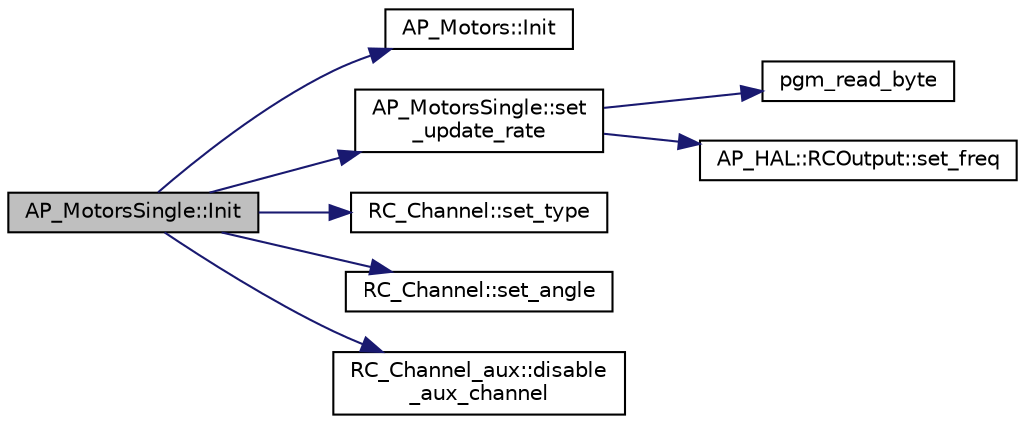 digraph "AP_MotorsSingle::Init"
{
 // INTERACTIVE_SVG=YES
  edge [fontname="Helvetica",fontsize="10",labelfontname="Helvetica",labelfontsize="10"];
  node [fontname="Helvetica",fontsize="10",shape=record];
  rankdir="LR";
  Node1 [label="AP_MotorsSingle::Init",height=0.2,width=0.4,color="black", fillcolor="grey75", style="filled" fontcolor="black"];
  Node1 -> Node2 [color="midnightblue",fontsize="10",style="solid",fontname="Helvetica"];
  Node2 [label="AP_Motors::Init",height=0.2,width=0.4,color="black", fillcolor="white", style="filled",URL="$classAP__Motors.html#a2a3aa0f8b2981b440f6542da1f4b1ecf"];
  Node1 -> Node3 [color="midnightblue",fontsize="10",style="solid",fontname="Helvetica"];
  Node3 [label="AP_MotorsSingle::set\l_update_rate",height=0.2,width=0.4,color="black", fillcolor="white", style="filled",URL="$classAP__MotorsSingle.html#adf3e4312d9570a1f244d08a9a839b116"];
  Node3 -> Node4 [color="midnightblue",fontsize="10",style="solid",fontname="Helvetica"];
  Node4 [label="pgm_read_byte",height=0.2,width=0.4,color="black", fillcolor="white", style="filled",URL="$AP__Progmem__Identity_8h.html#a1514e0408e036062b4af844baaf567da"];
  Node3 -> Node5 [color="midnightblue",fontsize="10",style="solid",fontname="Helvetica"];
  Node5 [label="AP_HAL::RCOutput::set_freq",height=0.2,width=0.4,color="black", fillcolor="white", style="filled",URL="$classAP__HAL_1_1RCOutput.html#ae7903398aa18e2472dd34081e626dcb7"];
  Node1 -> Node6 [color="midnightblue",fontsize="10",style="solid",fontname="Helvetica"];
  Node6 [label="RC_Channel::set_type",height=0.2,width=0.4,color="black", fillcolor="white", style="filled",URL="$classRC__Channel.html#a2cbeb0e5e4b289ad9eee7c04c2a200e6"];
  Node1 -> Node7 [color="midnightblue",fontsize="10",style="solid",fontname="Helvetica"];
  Node7 [label="RC_Channel::set_angle",height=0.2,width=0.4,color="black", fillcolor="white", style="filled",URL="$classRC__Channel.html#a68fd99b7a3bf4283c8b500b49f511821"];
  Node1 -> Node8 [color="midnightblue",fontsize="10",style="solid",fontname="Helvetica"];
  Node8 [label="RC_Channel_aux::disable\l_aux_channel",height=0.2,width=0.4,color="black", fillcolor="white", style="filled",URL="$classRC__Channel__aux.html#ae2d90edd68bfa74648a4ed8743b27b3e"];
}
